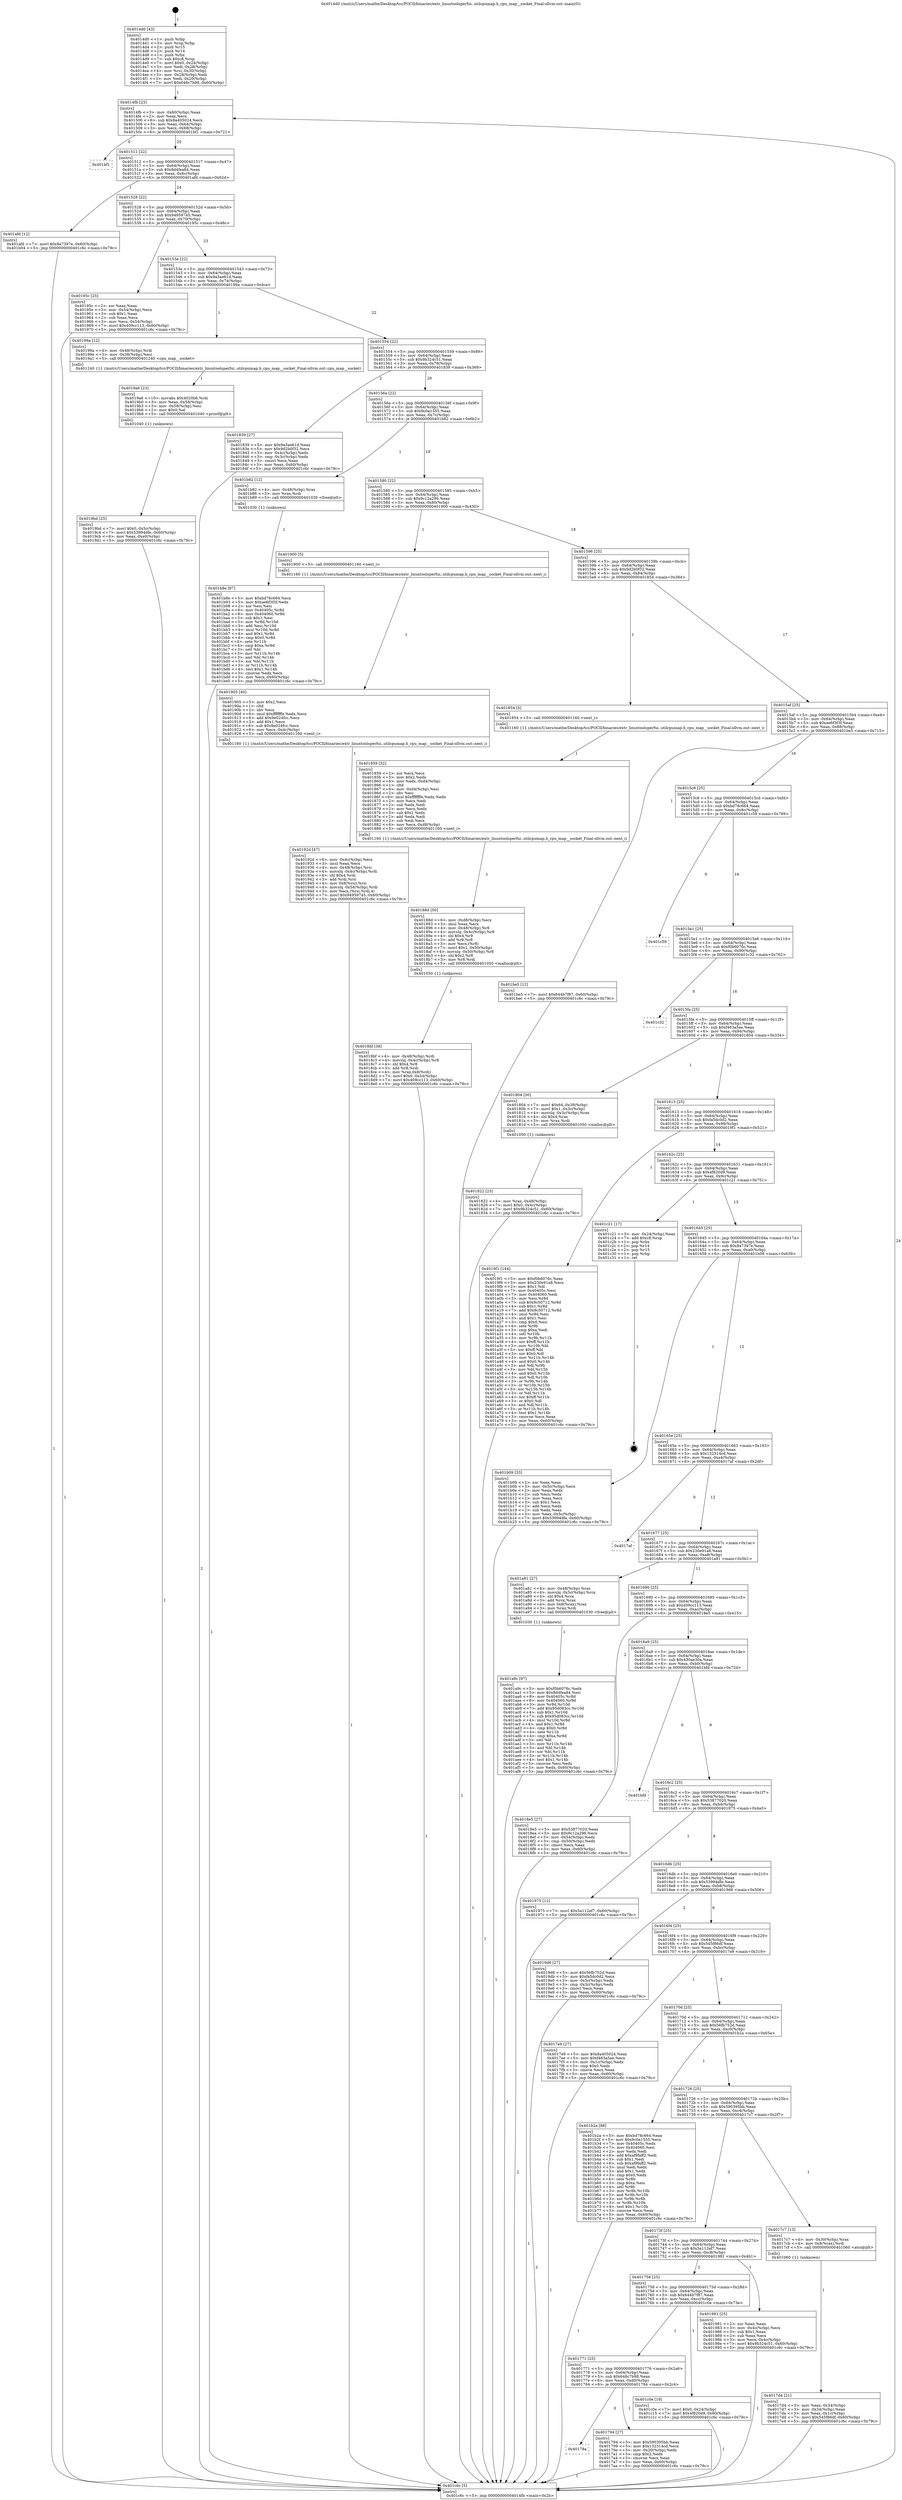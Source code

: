 digraph "0x4014d0" {
  label = "0x4014d0 (/mnt/c/Users/mathe/Desktop/tcc/POCII/binaries/extr_linuxtoolsperfui..utilcpumap.h_cpu_map__socket_Final-ollvm.out::main(0))"
  labelloc = "t"
  node[shape=record]

  Entry [label="",width=0.3,height=0.3,shape=circle,fillcolor=black,style=filled]
  "0x4014fb" [label="{
     0x4014fb [23]\l
     | [instrs]\l
     &nbsp;&nbsp;0x4014fb \<+3\>: mov -0x60(%rbp),%eax\l
     &nbsp;&nbsp;0x4014fe \<+2\>: mov %eax,%ecx\l
     &nbsp;&nbsp;0x401500 \<+6\>: sub $0x8a405024,%ecx\l
     &nbsp;&nbsp;0x401506 \<+3\>: mov %eax,-0x64(%rbp)\l
     &nbsp;&nbsp;0x401509 \<+3\>: mov %ecx,-0x68(%rbp)\l
     &nbsp;&nbsp;0x40150c \<+6\>: je 0000000000401bf1 \<main+0x721\>\l
  }"]
  "0x401bf1" [label="{
     0x401bf1\l
  }", style=dashed]
  "0x401512" [label="{
     0x401512 [22]\l
     | [instrs]\l
     &nbsp;&nbsp;0x401512 \<+5\>: jmp 0000000000401517 \<main+0x47\>\l
     &nbsp;&nbsp;0x401517 \<+3\>: mov -0x64(%rbp),%eax\l
     &nbsp;&nbsp;0x40151a \<+5\>: sub $0x8d4fea84,%eax\l
     &nbsp;&nbsp;0x40151f \<+3\>: mov %eax,-0x6c(%rbp)\l
     &nbsp;&nbsp;0x401522 \<+6\>: je 0000000000401afd \<main+0x62d\>\l
  }"]
  Exit [label="",width=0.3,height=0.3,shape=circle,fillcolor=black,style=filled,peripheries=2]
  "0x401afd" [label="{
     0x401afd [12]\l
     | [instrs]\l
     &nbsp;&nbsp;0x401afd \<+7\>: movl $0x8a7397e,-0x60(%rbp)\l
     &nbsp;&nbsp;0x401b04 \<+5\>: jmp 0000000000401c6c \<main+0x79c\>\l
  }"]
  "0x401528" [label="{
     0x401528 [22]\l
     | [instrs]\l
     &nbsp;&nbsp;0x401528 \<+5\>: jmp 000000000040152d \<main+0x5d\>\l
     &nbsp;&nbsp;0x40152d \<+3\>: mov -0x64(%rbp),%eax\l
     &nbsp;&nbsp;0x401530 \<+5\>: sub $0x94959745,%eax\l
     &nbsp;&nbsp;0x401535 \<+3\>: mov %eax,-0x70(%rbp)\l
     &nbsp;&nbsp;0x401538 \<+6\>: je 000000000040195c \<main+0x48c\>\l
  }"]
  "0x401b8e" [label="{
     0x401b8e [87]\l
     | [instrs]\l
     &nbsp;&nbsp;0x401b8e \<+5\>: mov $0xbd78c664,%ecx\l
     &nbsp;&nbsp;0x401b93 \<+5\>: mov $0xae6f3f3f,%edx\l
     &nbsp;&nbsp;0x401b98 \<+2\>: xor %esi,%esi\l
     &nbsp;&nbsp;0x401b9a \<+8\>: mov 0x40405c,%r8d\l
     &nbsp;&nbsp;0x401ba2 \<+8\>: mov 0x404060,%r9d\l
     &nbsp;&nbsp;0x401baa \<+3\>: sub $0x1,%esi\l
     &nbsp;&nbsp;0x401bad \<+3\>: mov %r8d,%r10d\l
     &nbsp;&nbsp;0x401bb0 \<+3\>: add %esi,%r10d\l
     &nbsp;&nbsp;0x401bb3 \<+4\>: imul %r10d,%r8d\l
     &nbsp;&nbsp;0x401bb7 \<+4\>: and $0x1,%r8d\l
     &nbsp;&nbsp;0x401bbb \<+4\>: cmp $0x0,%r8d\l
     &nbsp;&nbsp;0x401bbf \<+4\>: sete %r11b\l
     &nbsp;&nbsp;0x401bc3 \<+4\>: cmp $0xa,%r9d\l
     &nbsp;&nbsp;0x401bc7 \<+3\>: setl %bl\l
     &nbsp;&nbsp;0x401bca \<+3\>: mov %r11b,%r14b\l
     &nbsp;&nbsp;0x401bcd \<+3\>: and %bl,%r14b\l
     &nbsp;&nbsp;0x401bd0 \<+3\>: xor %bl,%r11b\l
     &nbsp;&nbsp;0x401bd3 \<+3\>: or %r11b,%r14b\l
     &nbsp;&nbsp;0x401bd6 \<+4\>: test $0x1,%r14b\l
     &nbsp;&nbsp;0x401bda \<+3\>: cmovne %edx,%ecx\l
     &nbsp;&nbsp;0x401bdd \<+3\>: mov %ecx,-0x60(%rbp)\l
     &nbsp;&nbsp;0x401be0 \<+5\>: jmp 0000000000401c6c \<main+0x79c\>\l
  }"]
  "0x40195c" [label="{
     0x40195c [25]\l
     | [instrs]\l
     &nbsp;&nbsp;0x40195c \<+2\>: xor %eax,%eax\l
     &nbsp;&nbsp;0x40195e \<+3\>: mov -0x54(%rbp),%ecx\l
     &nbsp;&nbsp;0x401961 \<+3\>: sub $0x1,%eax\l
     &nbsp;&nbsp;0x401964 \<+2\>: sub %eax,%ecx\l
     &nbsp;&nbsp;0x401966 \<+3\>: mov %ecx,-0x54(%rbp)\l
     &nbsp;&nbsp;0x401969 \<+7\>: movl $0x409cc113,-0x60(%rbp)\l
     &nbsp;&nbsp;0x401970 \<+5\>: jmp 0000000000401c6c \<main+0x79c\>\l
  }"]
  "0x40153e" [label="{
     0x40153e [22]\l
     | [instrs]\l
     &nbsp;&nbsp;0x40153e \<+5\>: jmp 0000000000401543 \<main+0x73\>\l
     &nbsp;&nbsp;0x401543 \<+3\>: mov -0x64(%rbp),%eax\l
     &nbsp;&nbsp;0x401546 \<+5\>: sub $0x9a3ae61d,%eax\l
     &nbsp;&nbsp;0x40154b \<+3\>: mov %eax,-0x74(%rbp)\l
     &nbsp;&nbsp;0x40154e \<+6\>: je 000000000040199a \<main+0x4ca\>\l
  }"]
  "0x401a9c" [label="{
     0x401a9c [97]\l
     | [instrs]\l
     &nbsp;&nbsp;0x401a9c \<+5\>: mov $0xf0b6076c,%edx\l
     &nbsp;&nbsp;0x401aa1 \<+5\>: mov $0x8d4fea84,%esi\l
     &nbsp;&nbsp;0x401aa6 \<+8\>: mov 0x40405c,%r8d\l
     &nbsp;&nbsp;0x401aae \<+8\>: mov 0x404060,%r9d\l
     &nbsp;&nbsp;0x401ab6 \<+3\>: mov %r8d,%r10d\l
     &nbsp;&nbsp;0x401ab9 \<+7\>: add $0x95d083cc,%r10d\l
     &nbsp;&nbsp;0x401ac0 \<+4\>: sub $0x1,%r10d\l
     &nbsp;&nbsp;0x401ac4 \<+7\>: sub $0x95d083cc,%r10d\l
     &nbsp;&nbsp;0x401acb \<+4\>: imul %r10d,%r8d\l
     &nbsp;&nbsp;0x401acf \<+4\>: and $0x1,%r8d\l
     &nbsp;&nbsp;0x401ad3 \<+4\>: cmp $0x0,%r8d\l
     &nbsp;&nbsp;0x401ad7 \<+4\>: sete %r11b\l
     &nbsp;&nbsp;0x401adb \<+4\>: cmp $0xa,%r9d\l
     &nbsp;&nbsp;0x401adf \<+3\>: setl %bl\l
     &nbsp;&nbsp;0x401ae2 \<+3\>: mov %r11b,%r14b\l
     &nbsp;&nbsp;0x401ae5 \<+3\>: and %bl,%r14b\l
     &nbsp;&nbsp;0x401ae8 \<+3\>: xor %bl,%r11b\l
     &nbsp;&nbsp;0x401aeb \<+3\>: or %r11b,%r14b\l
     &nbsp;&nbsp;0x401aee \<+4\>: test $0x1,%r14b\l
     &nbsp;&nbsp;0x401af2 \<+3\>: cmovne %esi,%edx\l
     &nbsp;&nbsp;0x401af5 \<+3\>: mov %edx,-0x60(%rbp)\l
     &nbsp;&nbsp;0x401af8 \<+5\>: jmp 0000000000401c6c \<main+0x79c\>\l
  }"]
  "0x40199a" [label="{
     0x40199a [12]\l
     | [instrs]\l
     &nbsp;&nbsp;0x40199a \<+4\>: mov -0x48(%rbp),%rdi\l
     &nbsp;&nbsp;0x40199e \<+3\>: mov -0x38(%rbp),%esi\l
     &nbsp;&nbsp;0x4019a1 \<+5\>: call 0000000000401240 \<cpu_map__socket\>\l
     | [calls]\l
     &nbsp;&nbsp;0x401240 \{1\} (/mnt/c/Users/mathe/Desktop/tcc/POCII/binaries/extr_linuxtoolsperfui..utilcpumap.h_cpu_map__socket_Final-ollvm.out::cpu_map__socket)\l
  }"]
  "0x401554" [label="{
     0x401554 [22]\l
     | [instrs]\l
     &nbsp;&nbsp;0x401554 \<+5\>: jmp 0000000000401559 \<main+0x89\>\l
     &nbsp;&nbsp;0x401559 \<+3\>: mov -0x64(%rbp),%eax\l
     &nbsp;&nbsp;0x40155c \<+5\>: sub $0x9b324c51,%eax\l
     &nbsp;&nbsp;0x401561 \<+3\>: mov %eax,-0x78(%rbp)\l
     &nbsp;&nbsp;0x401564 \<+6\>: je 0000000000401839 \<main+0x369\>\l
  }"]
  "0x4019bd" [label="{
     0x4019bd [25]\l
     | [instrs]\l
     &nbsp;&nbsp;0x4019bd \<+7\>: movl $0x0,-0x5c(%rbp)\l
     &nbsp;&nbsp;0x4019c4 \<+7\>: movl $0x53994dfe,-0x60(%rbp)\l
     &nbsp;&nbsp;0x4019cb \<+6\>: mov %eax,-0xe0(%rbp)\l
     &nbsp;&nbsp;0x4019d1 \<+5\>: jmp 0000000000401c6c \<main+0x79c\>\l
  }"]
  "0x401839" [label="{
     0x401839 [27]\l
     | [instrs]\l
     &nbsp;&nbsp;0x401839 \<+5\>: mov $0x9a3ae61d,%eax\l
     &nbsp;&nbsp;0x40183e \<+5\>: mov $0x9d2b0f32,%ecx\l
     &nbsp;&nbsp;0x401843 \<+3\>: mov -0x4c(%rbp),%edx\l
     &nbsp;&nbsp;0x401846 \<+3\>: cmp -0x3c(%rbp),%edx\l
     &nbsp;&nbsp;0x401849 \<+3\>: cmovl %ecx,%eax\l
     &nbsp;&nbsp;0x40184c \<+3\>: mov %eax,-0x60(%rbp)\l
     &nbsp;&nbsp;0x40184f \<+5\>: jmp 0000000000401c6c \<main+0x79c\>\l
  }"]
  "0x40156a" [label="{
     0x40156a [22]\l
     | [instrs]\l
     &nbsp;&nbsp;0x40156a \<+5\>: jmp 000000000040156f \<main+0x9f\>\l
     &nbsp;&nbsp;0x40156f \<+3\>: mov -0x64(%rbp),%eax\l
     &nbsp;&nbsp;0x401572 \<+5\>: sub $0x9c0a1555,%eax\l
     &nbsp;&nbsp;0x401577 \<+3\>: mov %eax,-0x7c(%rbp)\l
     &nbsp;&nbsp;0x40157a \<+6\>: je 0000000000401b82 \<main+0x6b2\>\l
  }"]
  "0x4019a6" [label="{
     0x4019a6 [23]\l
     | [instrs]\l
     &nbsp;&nbsp;0x4019a6 \<+10\>: movabs $0x4020b6,%rdi\l
     &nbsp;&nbsp;0x4019b0 \<+3\>: mov %eax,-0x58(%rbp)\l
     &nbsp;&nbsp;0x4019b3 \<+3\>: mov -0x58(%rbp),%esi\l
     &nbsp;&nbsp;0x4019b6 \<+2\>: mov $0x0,%al\l
     &nbsp;&nbsp;0x4019b8 \<+5\>: call 0000000000401040 \<printf@plt\>\l
     | [calls]\l
     &nbsp;&nbsp;0x401040 \{1\} (unknown)\l
  }"]
  "0x401b82" [label="{
     0x401b82 [12]\l
     | [instrs]\l
     &nbsp;&nbsp;0x401b82 \<+4\>: mov -0x48(%rbp),%rax\l
     &nbsp;&nbsp;0x401b86 \<+3\>: mov %rax,%rdi\l
     &nbsp;&nbsp;0x401b89 \<+5\>: call 0000000000401030 \<free@plt\>\l
     | [calls]\l
     &nbsp;&nbsp;0x401030 \{1\} (unknown)\l
  }"]
  "0x401580" [label="{
     0x401580 [22]\l
     | [instrs]\l
     &nbsp;&nbsp;0x401580 \<+5\>: jmp 0000000000401585 \<main+0xb5\>\l
     &nbsp;&nbsp;0x401585 \<+3\>: mov -0x64(%rbp),%eax\l
     &nbsp;&nbsp;0x401588 \<+5\>: sub $0x9c12a296,%eax\l
     &nbsp;&nbsp;0x40158d \<+3\>: mov %eax,-0x80(%rbp)\l
     &nbsp;&nbsp;0x401590 \<+6\>: je 0000000000401900 \<main+0x430\>\l
  }"]
  "0x40192d" [label="{
     0x40192d [47]\l
     | [instrs]\l
     &nbsp;&nbsp;0x40192d \<+6\>: mov -0xdc(%rbp),%ecx\l
     &nbsp;&nbsp;0x401933 \<+3\>: imul %eax,%ecx\l
     &nbsp;&nbsp;0x401936 \<+4\>: mov -0x48(%rbp),%rsi\l
     &nbsp;&nbsp;0x40193a \<+4\>: movslq -0x4c(%rbp),%rdi\l
     &nbsp;&nbsp;0x40193e \<+4\>: shl $0x4,%rdi\l
     &nbsp;&nbsp;0x401942 \<+3\>: add %rdi,%rsi\l
     &nbsp;&nbsp;0x401945 \<+4\>: mov 0x8(%rsi),%rsi\l
     &nbsp;&nbsp;0x401949 \<+4\>: movslq -0x54(%rbp),%rdi\l
     &nbsp;&nbsp;0x40194d \<+3\>: mov %ecx,(%rsi,%rdi,4)\l
     &nbsp;&nbsp;0x401950 \<+7\>: movl $0x94959745,-0x60(%rbp)\l
     &nbsp;&nbsp;0x401957 \<+5\>: jmp 0000000000401c6c \<main+0x79c\>\l
  }"]
  "0x401900" [label="{
     0x401900 [5]\l
     | [instrs]\l
     &nbsp;&nbsp;0x401900 \<+5\>: call 0000000000401160 \<next_i\>\l
     | [calls]\l
     &nbsp;&nbsp;0x401160 \{1\} (/mnt/c/Users/mathe/Desktop/tcc/POCII/binaries/extr_linuxtoolsperfui..utilcpumap.h_cpu_map__socket_Final-ollvm.out::next_i)\l
  }"]
  "0x401596" [label="{
     0x401596 [25]\l
     | [instrs]\l
     &nbsp;&nbsp;0x401596 \<+5\>: jmp 000000000040159b \<main+0xcb\>\l
     &nbsp;&nbsp;0x40159b \<+3\>: mov -0x64(%rbp),%eax\l
     &nbsp;&nbsp;0x40159e \<+5\>: sub $0x9d2b0f32,%eax\l
     &nbsp;&nbsp;0x4015a3 \<+6\>: mov %eax,-0x84(%rbp)\l
     &nbsp;&nbsp;0x4015a9 \<+6\>: je 0000000000401854 \<main+0x384\>\l
  }"]
  "0x401905" [label="{
     0x401905 [40]\l
     | [instrs]\l
     &nbsp;&nbsp;0x401905 \<+5\>: mov $0x2,%ecx\l
     &nbsp;&nbsp;0x40190a \<+1\>: cltd\l
     &nbsp;&nbsp;0x40190b \<+2\>: idiv %ecx\l
     &nbsp;&nbsp;0x40190d \<+6\>: imul $0xfffffffe,%edx,%ecx\l
     &nbsp;&nbsp;0x401913 \<+6\>: add $0x9e024fcc,%ecx\l
     &nbsp;&nbsp;0x401919 \<+3\>: add $0x1,%ecx\l
     &nbsp;&nbsp;0x40191c \<+6\>: sub $0x9e024fcc,%ecx\l
     &nbsp;&nbsp;0x401922 \<+6\>: mov %ecx,-0xdc(%rbp)\l
     &nbsp;&nbsp;0x401928 \<+5\>: call 0000000000401160 \<next_i\>\l
     | [calls]\l
     &nbsp;&nbsp;0x401160 \{1\} (/mnt/c/Users/mathe/Desktop/tcc/POCII/binaries/extr_linuxtoolsperfui..utilcpumap.h_cpu_map__socket_Final-ollvm.out::next_i)\l
  }"]
  "0x401854" [label="{
     0x401854 [5]\l
     | [instrs]\l
     &nbsp;&nbsp;0x401854 \<+5\>: call 0000000000401160 \<next_i\>\l
     | [calls]\l
     &nbsp;&nbsp;0x401160 \{1\} (/mnt/c/Users/mathe/Desktop/tcc/POCII/binaries/extr_linuxtoolsperfui..utilcpumap.h_cpu_map__socket_Final-ollvm.out::next_i)\l
  }"]
  "0x4015af" [label="{
     0x4015af [25]\l
     | [instrs]\l
     &nbsp;&nbsp;0x4015af \<+5\>: jmp 00000000004015b4 \<main+0xe4\>\l
     &nbsp;&nbsp;0x4015b4 \<+3\>: mov -0x64(%rbp),%eax\l
     &nbsp;&nbsp;0x4015b7 \<+5\>: sub $0xae6f3f3f,%eax\l
     &nbsp;&nbsp;0x4015bc \<+6\>: mov %eax,-0x88(%rbp)\l
     &nbsp;&nbsp;0x4015c2 \<+6\>: je 0000000000401be5 \<main+0x715\>\l
  }"]
  "0x4018bf" [label="{
     0x4018bf [38]\l
     | [instrs]\l
     &nbsp;&nbsp;0x4018bf \<+4\>: mov -0x48(%rbp),%rdi\l
     &nbsp;&nbsp;0x4018c3 \<+4\>: movslq -0x4c(%rbp),%r8\l
     &nbsp;&nbsp;0x4018c7 \<+4\>: shl $0x4,%r8\l
     &nbsp;&nbsp;0x4018cb \<+3\>: add %r8,%rdi\l
     &nbsp;&nbsp;0x4018ce \<+4\>: mov %rax,0x8(%rdi)\l
     &nbsp;&nbsp;0x4018d2 \<+7\>: movl $0x0,-0x54(%rbp)\l
     &nbsp;&nbsp;0x4018d9 \<+7\>: movl $0x409cc113,-0x60(%rbp)\l
     &nbsp;&nbsp;0x4018e0 \<+5\>: jmp 0000000000401c6c \<main+0x79c\>\l
  }"]
  "0x401be5" [label="{
     0x401be5 [12]\l
     | [instrs]\l
     &nbsp;&nbsp;0x401be5 \<+7\>: movl $0x644b7f87,-0x60(%rbp)\l
     &nbsp;&nbsp;0x401bec \<+5\>: jmp 0000000000401c6c \<main+0x79c\>\l
  }"]
  "0x4015c8" [label="{
     0x4015c8 [25]\l
     | [instrs]\l
     &nbsp;&nbsp;0x4015c8 \<+5\>: jmp 00000000004015cd \<main+0xfd\>\l
     &nbsp;&nbsp;0x4015cd \<+3\>: mov -0x64(%rbp),%eax\l
     &nbsp;&nbsp;0x4015d0 \<+5\>: sub $0xbd78c664,%eax\l
     &nbsp;&nbsp;0x4015d5 \<+6\>: mov %eax,-0x8c(%rbp)\l
     &nbsp;&nbsp;0x4015db \<+6\>: je 0000000000401c59 \<main+0x789\>\l
  }"]
  "0x40188d" [label="{
     0x40188d [50]\l
     | [instrs]\l
     &nbsp;&nbsp;0x40188d \<+6\>: mov -0xd8(%rbp),%ecx\l
     &nbsp;&nbsp;0x401893 \<+3\>: imul %eax,%ecx\l
     &nbsp;&nbsp;0x401896 \<+4\>: mov -0x48(%rbp),%r8\l
     &nbsp;&nbsp;0x40189a \<+4\>: movslq -0x4c(%rbp),%r9\l
     &nbsp;&nbsp;0x40189e \<+4\>: shl $0x4,%r9\l
     &nbsp;&nbsp;0x4018a2 \<+3\>: add %r9,%r8\l
     &nbsp;&nbsp;0x4018a5 \<+3\>: mov %ecx,(%r8)\l
     &nbsp;&nbsp;0x4018a8 \<+7\>: movl $0x1,-0x50(%rbp)\l
     &nbsp;&nbsp;0x4018af \<+4\>: movslq -0x50(%rbp),%r8\l
     &nbsp;&nbsp;0x4018b3 \<+4\>: shl $0x2,%r8\l
     &nbsp;&nbsp;0x4018b7 \<+3\>: mov %r8,%rdi\l
     &nbsp;&nbsp;0x4018ba \<+5\>: call 0000000000401050 \<malloc@plt\>\l
     | [calls]\l
     &nbsp;&nbsp;0x401050 \{1\} (unknown)\l
  }"]
  "0x401c59" [label="{
     0x401c59\l
  }", style=dashed]
  "0x4015e1" [label="{
     0x4015e1 [25]\l
     | [instrs]\l
     &nbsp;&nbsp;0x4015e1 \<+5\>: jmp 00000000004015e6 \<main+0x116\>\l
     &nbsp;&nbsp;0x4015e6 \<+3\>: mov -0x64(%rbp),%eax\l
     &nbsp;&nbsp;0x4015e9 \<+5\>: sub $0xf0b6076c,%eax\l
     &nbsp;&nbsp;0x4015ee \<+6\>: mov %eax,-0x90(%rbp)\l
     &nbsp;&nbsp;0x4015f4 \<+6\>: je 0000000000401c32 \<main+0x762\>\l
  }"]
  "0x401859" [label="{
     0x401859 [52]\l
     | [instrs]\l
     &nbsp;&nbsp;0x401859 \<+2\>: xor %ecx,%ecx\l
     &nbsp;&nbsp;0x40185b \<+5\>: mov $0x2,%edx\l
     &nbsp;&nbsp;0x401860 \<+6\>: mov %edx,-0xd4(%rbp)\l
     &nbsp;&nbsp;0x401866 \<+1\>: cltd\l
     &nbsp;&nbsp;0x401867 \<+6\>: mov -0xd4(%rbp),%esi\l
     &nbsp;&nbsp;0x40186d \<+2\>: idiv %esi\l
     &nbsp;&nbsp;0x40186f \<+6\>: imul $0xfffffffe,%edx,%edx\l
     &nbsp;&nbsp;0x401875 \<+2\>: mov %ecx,%edi\l
     &nbsp;&nbsp;0x401877 \<+2\>: sub %edx,%edi\l
     &nbsp;&nbsp;0x401879 \<+2\>: mov %ecx,%edx\l
     &nbsp;&nbsp;0x40187b \<+3\>: sub $0x1,%edx\l
     &nbsp;&nbsp;0x40187e \<+2\>: add %edx,%edi\l
     &nbsp;&nbsp;0x401880 \<+2\>: sub %edi,%ecx\l
     &nbsp;&nbsp;0x401882 \<+6\>: mov %ecx,-0xd8(%rbp)\l
     &nbsp;&nbsp;0x401888 \<+5\>: call 0000000000401160 \<next_i\>\l
     | [calls]\l
     &nbsp;&nbsp;0x401160 \{1\} (/mnt/c/Users/mathe/Desktop/tcc/POCII/binaries/extr_linuxtoolsperfui..utilcpumap.h_cpu_map__socket_Final-ollvm.out::next_i)\l
  }"]
  "0x401c32" [label="{
     0x401c32\l
  }", style=dashed]
  "0x4015fa" [label="{
     0x4015fa [25]\l
     | [instrs]\l
     &nbsp;&nbsp;0x4015fa \<+5\>: jmp 00000000004015ff \<main+0x12f\>\l
     &nbsp;&nbsp;0x4015ff \<+3\>: mov -0x64(%rbp),%eax\l
     &nbsp;&nbsp;0x401602 \<+5\>: sub $0xf463a5ae,%eax\l
     &nbsp;&nbsp;0x401607 \<+6\>: mov %eax,-0x94(%rbp)\l
     &nbsp;&nbsp;0x40160d \<+6\>: je 0000000000401804 \<main+0x334\>\l
  }"]
  "0x401822" [label="{
     0x401822 [23]\l
     | [instrs]\l
     &nbsp;&nbsp;0x401822 \<+4\>: mov %rax,-0x48(%rbp)\l
     &nbsp;&nbsp;0x401826 \<+7\>: movl $0x0,-0x4c(%rbp)\l
     &nbsp;&nbsp;0x40182d \<+7\>: movl $0x9b324c51,-0x60(%rbp)\l
     &nbsp;&nbsp;0x401834 \<+5\>: jmp 0000000000401c6c \<main+0x79c\>\l
  }"]
  "0x401804" [label="{
     0x401804 [30]\l
     | [instrs]\l
     &nbsp;&nbsp;0x401804 \<+7\>: movl $0x64,-0x38(%rbp)\l
     &nbsp;&nbsp;0x40180b \<+7\>: movl $0x1,-0x3c(%rbp)\l
     &nbsp;&nbsp;0x401812 \<+4\>: movslq -0x3c(%rbp),%rax\l
     &nbsp;&nbsp;0x401816 \<+4\>: shl $0x4,%rax\l
     &nbsp;&nbsp;0x40181a \<+3\>: mov %rax,%rdi\l
     &nbsp;&nbsp;0x40181d \<+5\>: call 0000000000401050 \<malloc@plt\>\l
     | [calls]\l
     &nbsp;&nbsp;0x401050 \{1\} (unknown)\l
  }"]
  "0x401613" [label="{
     0x401613 [25]\l
     | [instrs]\l
     &nbsp;&nbsp;0x401613 \<+5\>: jmp 0000000000401618 \<main+0x148\>\l
     &nbsp;&nbsp;0x401618 \<+3\>: mov -0x64(%rbp),%eax\l
     &nbsp;&nbsp;0x40161b \<+5\>: sub $0xfa5dc0d2,%eax\l
     &nbsp;&nbsp;0x401620 \<+6\>: mov %eax,-0x98(%rbp)\l
     &nbsp;&nbsp;0x401626 \<+6\>: je 00000000004019f1 \<main+0x521\>\l
  }"]
  "0x4017d4" [label="{
     0x4017d4 [21]\l
     | [instrs]\l
     &nbsp;&nbsp;0x4017d4 \<+3\>: mov %eax,-0x34(%rbp)\l
     &nbsp;&nbsp;0x4017d7 \<+3\>: mov -0x34(%rbp),%eax\l
     &nbsp;&nbsp;0x4017da \<+3\>: mov %eax,-0x1c(%rbp)\l
     &nbsp;&nbsp;0x4017dd \<+7\>: movl $0x545f86df,-0x60(%rbp)\l
     &nbsp;&nbsp;0x4017e4 \<+5\>: jmp 0000000000401c6c \<main+0x79c\>\l
  }"]
  "0x4019f1" [label="{
     0x4019f1 [144]\l
     | [instrs]\l
     &nbsp;&nbsp;0x4019f1 \<+5\>: mov $0xf0b6076c,%eax\l
     &nbsp;&nbsp;0x4019f6 \<+5\>: mov $0x230e91a8,%ecx\l
     &nbsp;&nbsp;0x4019fb \<+2\>: mov $0x1,%dl\l
     &nbsp;&nbsp;0x4019fd \<+7\>: mov 0x40405c,%esi\l
     &nbsp;&nbsp;0x401a04 \<+7\>: mov 0x404060,%edi\l
     &nbsp;&nbsp;0x401a0b \<+3\>: mov %esi,%r8d\l
     &nbsp;&nbsp;0x401a0e \<+7\>: sub $0x9c50712,%r8d\l
     &nbsp;&nbsp;0x401a15 \<+4\>: sub $0x1,%r8d\l
     &nbsp;&nbsp;0x401a19 \<+7\>: add $0x9c50712,%r8d\l
     &nbsp;&nbsp;0x401a20 \<+4\>: imul %r8d,%esi\l
     &nbsp;&nbsp;0x401a24 \<+3\>: and $0x1,%esi\l
     &nbsp;&nbsp;0x401a27 \<+3\>: cmp $0x0,%esi\l
     &nbsp;&nbsp;0x401a2a \<+4\>: sete %r9b\l
     &nbsp;&nbsp;0x401a2e \<+3\>: cmp $0xa,%edi\l
     &nbsp;&nbsp;0x401a31 \<+4\>: setl %r10b\l
     &nbsp;&nbsp;0x401a35 \<+3\>: mov %r9b,%r11b\l
     &nbsp;&nbsp;0x401a38 \<+4\>: xor $0xff,%r11b\l
     &nbsp;&nbsp;0x401a3c \<+3\>: mov %r10b,%bl\l
     &nbsp;&nbsp;0x401a3f \<+3\>: xor $0xff,%bl\l
     &nbsp;&nbsp;0x401a42 \<+3\>: xor $0x0,%dl\l
     &nbsp;&nbsp;0x401a45 \<+3\>: mov %r11b,%r14b\l
     &nbsp;&nbsp;0x401a48 \<+4\>: and $0x0,%r14b\l
     &nbsp;&nbsp;0x401a4c \<+3\>: and %dl,%r9b\l
     &nbsp;&nbsp;0x401a4f \<+3\>: mov %bl,%r15b\l
     &nbsp;&nbsp;0x401a52 \<+4\>: and $0x0,%r15b\l
     &nbsp;&nbsp;0x401a56 \<+3\>: and %dl,%r10b\l
     &nbsp;&nbsp;0x401a59 \<+3\>: or %r9b,%r14b\l
     &nbsp;&nbsp;0x401a5c \<+3\>: or %r10b,%r15b\l
     &nbsp;&nbsp;0x401a5f \<+3\>: xor %r15b,%r14b\l
     &nbsp;&nbsp;0x401a62 \<+3\>: or %bl,%r11b\l
     &nbsp;&nbsp;0x401a65 \<+4\>: xor $0xff,%r11b\l
     &nbsp;&nbsp;0x401a69 \<+3\>: or $0x0,%dl\l
     &nbsp;&nbsp;0x401a6c \<+3\>: and %dl,%r11b\l
     &nbsp;&nbsp;0x401a6f \<+3\>: or %r11b,%r14b\l
     &nbsp;&nbsp;0x401a72 \<+4\>: test $0x1,%r14b\l
     &nbsp;&nbsp;0x401a76 \<+3\>: cmovne %ecx,%eax\l
     &nbsp;&nbsp;0x401a79 \<+3\>: mov %eax,-0x60(%rbp)\l
     &nbsp;&nbsp;0x401a7c \<+5\>: jmp 0000000000401c6c \<main+0x79c\>\l
  }"]
  "0x40162c" [label="{
     0x40162c [25]\l
     | [instrs]\l
     &nbsp;&nbsp;0x40162c \<+5\>: jmp 0000000000401631 \<main+0x161\>\l
     &nbsp;&nbsp;0x401631 \<+3\>: mov -0x64(%rbp),%eax\l
     &nbsp;&nbsp;0x401634 \<+5\>: sub $0x4f820d9,%eax\l
     &nbsp;&nbsp;0x401639 \<+6\>: mov %eax,-0x9c(%rbp)\l
     &nbsp;&nbsp;0x40163f \<+6\>: je 0000000000401c21 \<main+0x751\>\l
  }"]
  "0x4014d0" [label="{
     0x4014d0 [43]\l
     | [instrs]\l
     &nbsp;&nbsp;0x4014d0 \<+1\>: push %rbp\l
     &nbsp;&nbsp;0x4014d1 \<+3\>: mov %rsp,%rbp\l
     &nbsp;&nbsp;0x4014d4 \<+2\>: push %r15\l
     &nbsp;&nbsp;0x4014d6 \<+2\>: push %r14\l
     &nbsp;&nbsp;0x4014d8 \<+1\>: push %rbx\l
     &nbsp;&nbsp;0x4014d9 \<+7\>: sub $0xc8,%rsp\l
     &nbsp;&nbsp;0x4014e0 \<+7\>: movl $0x0,-0x24(%rbp)\l
     &nbsp;&nbsp;0x4014e7 \<+3\>: mov %edi,-0x28(%rbp)\l
     &nbsp;&nbsp;0x4014ea \<+4\>: mov %rsi,-0x30(%rbp)\l
     &nbsp;&nbsp;0x4014ee \<+3\>: mov -0x28(%rbp),%edi\l
     &nbsp;&nbsp;0x4014f1 \<+3\>: mov %edi,-0x20(%rbp)\l
     &nbsp;&nbsp;0x4014f4 \<+7\>: movl $0x648c7b98,-0x60(%rbp)\l
  }"]
  "0x401c21" [label="{
     0x401c21 [17]\l
     | [instrs]\l
     &nbsp;&nbsp;0x401c21 \<+3\>: mov -0x24(%rbp),%eax\l
     &nbsp;&nbsp;0x401c24 \<+7\>: add $0xc8,%rsp\l
     &nbsp;&nbsp;0x401c2b \<+1\>: pop %rbx\l
     &nbsp;&nbsp;0x401c2c \<+2\>: pop %r14\l
     &nbsp;&nbsp;0x401c2e \<+2\>: pop %r15\l
     &nbsp;&nbsp;0x401c30 \<+1\>: pop %rbp\l
     &nbsp;&nbsp;0x401c31 \<+1\>: ret\l
  }"]
  "0x401645" [label="{
     0x401645 [25]\l
     | [instrs]\l
     &nbsp;&nbsp;0x401645 \<+5\>: jmp 000000000040164a \<main+0x17a\>\l
     &nbsp;&nbsp;0x40164a \<+3\>: mov -0x64(%rbp),%eax\l
     &nbsp;&nbsp;0x40164d \<+5\>: sub $0x8a7397e,%eax\l
     &nbsp;&nbsp;0x401652 \<+6\>: mov %eax,-0xa0(%rbp)\l
     &nbsp;&nbsp;0x401658 \<+6\>: je 0000000000401b09 \<main+0x639\>\l
  }"]
  "0x401c6c" [label="{
     0x401c6c [5]\l
     | [instrs]\l
     &nbsp;&nbsp;0x401c6c \<+5\>: jmp 00000000004014fb \<main+0x2b\>\l
  }"]
  "0x401b09" [label="{
     0x401b09 [33]\l
     | [instrs]\l
     &nbsp;&nbsp;0x401b09 \<+2\>: xor %eax,%eax\l
     &nbsp;&nbsp;0x401b0b \<+3\>: mov -0x5c(%rbp),%ecx\l
     &nbsp;&nbsp;0x401b0e \<+2\>: mov %eax,%edx\l
     &nbsp;&nbsp;0x401b10 \<+2\>: sub %ecx,%edx\l
     &nbsp;&nbsp;0x401b12 \<+2\>: mov %eax,%ecx\l
     &nbsp;&nbsp;0x401b14 \<+3\>: sub $0x1,%ecx\l
     &nbsp;&nbsp;0x401b17 \<+2\>: add %ecx,%edx\l
     &nbsp;&nbsp;0x401b19 \<+2\>: sub %edx,%eax\l
     &nbsp;&nbsp;0x401b1b \<+3\>: mov %eax,-0x5c(%rbp)\l
     &nbsp;&nbsp;0x401b1e \<+7\>: movl $0x53994dfe,-0x60(%rbp)\l
     &nbsp;&nbsp;0x401b25 \<+5\>: jmp 0000000000401c6c \<main+0x79c\>\l
  }"]
  "0x40165e" [label="{
     0x40165e [25]\l
     | [instrs]\l
     &nbsp;&nbsp;0x40165e \<+5\>: jmp 0000000000401663 \<main+0x193\>\l
     &nbsp;&nbsp;0x401663 \<+3\>: mov -0x64(%rbp),%eax\l
     &nbsp;&nbsp;0x401666 \<+5\>: sub $0x132314cd,%eax\l
     &nbsp;&nbsp;0x40166b \<+6\>: mov %eax,-0xa4(%rbp)\l
     &nbsp;&nbsp;0x401671 \<+6\>: je 00000000004017af \<main+0x2df\>\l
  }"]
  "0x40178a" [label="{
     0x40178a\l
  }", style=dashed]
  "0x4017af" [label="{
     0x4017af\l
  }", style=dashed]
  "0x401677" [label="{
     0x401677 [25]\l
     | [instrs]\l
     &nbsp;&nbsp;0x401677 \<+5\>: jmp 000000000040167c \<main+0x1ac\>\l
     &nbsp;&nbsp;0x40167c \<+3\>: mov -0x64(%rbp),%eax\l
     &nbsp;&nbsp;0x40167f \<+5\>: sub $0x230e91a8,%eax\l
     &nbsp;&nbsp;0x401684 \<+6\>: mov %eax,-0xa8(%rbp)\l
     &nbsp;&nbsp;0x40168a \<+6\>: je 0000000000401a81 \<main+0x5b1\>\l
  }"]
  "0x401794" [label="{
     0x401794 [27]\l
     | [instrs]\l
     &nbsp;&nbsp;0x401794 \<+5\>: mov $0x590395bb,%eax\l
     &nbsp;&nbsp;0x401799 \<+5\>: mov $0x132314cd,%ecx\l
     &nbsp;&nbsp;0x40179e \<+3\>: mov -0x20(%rbp),%edx\l
     &nbsp;&nbsp;0x4017a1 \<+3\>: cmp $0x2,%edx\l
     &nbsp;&nbsp;0x4017a4 \<+3\>: cmovne %ecx,%eax\l
     &nbsp;&nbsp;0x4017a7 \<+3\>: mov %eax,-0x60(%rbp)\l
     &nbsp;&nbsp;0x4017aa \<+5\>: jmp 0000000000401c6c \<main+0x79c\>\l
  }"]
  "0x401a81" [label="{
     0x401a81 [27]\l
     | [instrs]\l
     &nbsp;&nbsp;0x401a81 \<+4\>: mov -0x48(%rbp),%rax\l
     &nbsp;&nbsp;0x401a85 \<+4\>: movslq -0x5c(%rbp),%rcx\l
     &nbsp;&nbsp;0x401a89 \<+4\>: shl $0x4,%rcx\l
     &nbsp;&nbsp;0x401a8d \<+3\>: add %rcx,%rax\l
     &nbsp;&nbsp;0x401a90 \<+4\>: mov 0x8(%rax),%rax\l
     &nbsp;&nbsp;0x401a94 \<+3\>: mov %rax,%rdi\l
     &nbsp;&nbsp;0x401a97 \<+5\>: call 0000000000401030 \<free@plt\>\l
     | [calls]\l
     &nbsp;&nbsp;0x401030 \{1\} (unknown)\l
  }"]
  "0x401690" [label="{
     0x401690 [25]\l
     | [instrs]\l
     &nbsp;&nbsp;0x401690 \<+5\>: jmp 0000000000401695 \<main+0x1c5\>\l
     &nbsp;&nbsp;0x401695 \<+3\>: mov -0x64(%rbp),%eax\l
     &nbsp;&nbsp;0x401698 \<+5\>: sub $0x409cc113,%eax\l
     &nbsp;&nbsp;0x40169d \<+6\>: mov %eax,-0xac(%rbp)\l
     &nbsp;&nbsp;0x4016a3 \<+6\>: je 00000000004018e5 \<main+0x415\>\l
  }"]
  "0x401771" [label="{
     0x401771 [25]\l
     | [instrs]\l
     &nbsp;&nbsp;0x401771 \<+5\>: jmp 0000000000401776 \<main+0x2a6\>\l
     &nbsp;&nbsp;0x401776 \<+3\>: mov -0x64(%rbp),%eax\l
     &nbsp;&nbsp;0x401779 \<+5\>: sub $0x648c7b98,%eax\l
     &nbsp;&nbsp;0x40177e \<+6\>: mov %eax,-0xd0(%rbp)\l
     &nbsp;&nbsp;0x401784 \<+6\>: je 0000000000401794 \<main+0x2c4\>\l
  }"]
  "0x4018e5" [label="{
     0x4018e5 [27]\l
     | [instrs]\l
     &nbsp;&nbsp;0x4018e5 \<+5\>: mov $0x53877020,%eax\l
     &nbsp;&nbsp;0x4018ea \<+5\>: mov $0x9c12a296,%ecx\l
     &nbsp;&nbsp;0x4018ef \<+3\>: mov -0x54(%rbp),%edx\l
     &nbsp;&nbsp;0x4018f2 \<+3\>: cmp -0x50(%rbp),%edx\l
     &nbsp;&nbsp;0x4018f5 \<+3\>: cmovl %ecx,%eax\l
     &nbsp;&nbsp;0x4018f8 \<+3\>: mov %eax,-0x60(%rbp)\l
     &nbsp;&nbsp;0x4018fb \<+5\>: jmp 0000000000401c6c \<main+0x79c\>\l
  }"]
  "0x4016a9" [label="{
     0x4016a9 [25]\l
     | [instrs]\l
     &nbsp;&nbsp;0x4016a9 \<+5\>: jmp 00000000004016ae \<main+0x1de\>\l
     &nbsp;&nbsp;0x4016ae \<+3\>: mov -0x64(%rbp),%eax\l
     &nbsp;&nbsp;0x4016b1 \<+5\>: sub $0x430ae30a,%eax\l
     &nbsp;&nbsp;0x4016b6 \<+6\>: mov %eax,-0xb0(%rbp)\l
     &nbsp;&nbsp;0x4016bc \<+6\>: je 0000000000401bfd \<main+0x72d\>\l
  }"]
  "0x401c0e" [label="{
     0x401c0e [19]\l
     | [instrs]\l
     &nbsp;&nbsp;0x401c0e \<+7\>: movl $0x0,-0x24(%rbp)\l
     &nbsp;&nbsp;0x401c15 \<+7\>: movl $0x4f820d9,-0x60(%rbp)\l
     &nbsp;&nbsp;0x401c1c \<+5\>: jmp 0000000000401c6c \<main+0x79c\>\l
  }"]
  "0x401bfd" [label="{
     0x401bfd\l
  }", style=dashed]
  "0x4016c2" [label="{
     0x4016c2 [25]\l
     | [instrs]\l
     &nbsp;&nbsp;0x4016c2 \<+5\>: jmp 00000000004016c7 \<main+0x1f7\>\l
     &nbsp;&nbsp;0x4016c7 \<+3\>: mov -0x64(%rbp),%eax\l
     &nbsp;&nbsp;0x4016ca \<+5\>: sub $0x53877020,%eax\l
     &nbsp;&nbsp;0x4016cf \<+6\>: mov %eax,-0xb4(%rbp)\l
     &nbsp;&nbsp;0x4016d5 \<+6\>: je 0000000000401975 \<main+0x4a5\>\l
  }"]
  "0x401758" [label="{
     0x401758 [25]\l
     | [instrs]\l
     &nbsp;&nbsp;0x401758 \<+5\>: jmp 000000000040175d \<main+0x28d\>\l
     &nbsp;&nbsp;0x40175d \<+3\>: mov -0x64(%rbp),%eax\l
     &nbsp;&nbsp;0x401760 \<+5\>: sub $0x644b7f87,%eax\l
     &nbsp;&nbsp;0x401765 \<+6\>: mov %eax,-0xcc(%rbp)\l
     &nbsp;&nbsp;0x40176b \<+6\>: je 0000000000401c0e \<main+0x73e\>\l
  }"]
  "0x401975" [label="{
     0x401975 [12]\l
     | [instrs]\l
     &nbsp;&nbsp;0x401975 \<+7\>: movl $0x5a112ef7,-0x60(%rbp)\l
     &nbsp;&nbsp;0x40197c \<+5\>: jmp 0000000000401c6c \<main+0x79c\>\l
  }"]
  "0x4016db" [label="{
     0x4016db [25]\l
     | [instrs]\l
     &nbsp;&nbsp;0x4016db \<+5\>: jmp 00000000004016e0 \<main+0x210\>\l
     &nbsp;&nbsp;0x4016e0 \<+3\>: mov -0x64(%rbp),%eax\l
     &nbsp;&nbsp;0x4016e3 \<+5\>: sub $0x53994dfe,%eax\l
     &nbsp;&nbsp;0x4016e8 \<+6\>: mov %eax,-0xb8(%rbp)\l
     &nbsp;&nbsp;0x4016ee \<+6\>: je 00000000004019d6 \<main+0x506\>\l
  }"]
  "0x401981" [label="{
     0x401981 [25]\l
     | [instrs]\l
     &nbsp;&nbsp;0x401981 \<+2\>: xor %eax,%eax\l
     &nbsp;&nbsp;0x401983 \<+3\>: mov -0x4c(%rbp),%ecx\l
     &nbsp;&nbsp;0x401986 \<+3\>: sub $0x1,%eax\l
     &nbsp;&nbsp;0x401989 \<+2\>: sub %eax,%ecx\l
     &nbsp;&nbsp;0x40198b \<+3\>: mov %ecx,-0x4c(%rbp)\l
     &nbsp;&nbsp;0x40198e \<+7\>: movl $0x9b324c51,-0x60(%rbp)\l
     &nbsp;&nbsp;0x401995 \<+5\>: jmp 0000000000401c6c \<main+0x79c\>\l
  }"]
  "0x4019d6" [label="{
     0x4019d6 [27]\l
     | [instrs]\l
     &nbsp;&nbsp;0x4019d6 \<+5\>: mov $0x56fb752d,%eax\l
     &nbsp;&nbsp;0x4019db \<+5\>: mov $0xfa5dc0d2,%ecx\l
     &nbsp;&nbsp;0x4019e0 \<+3\>: mov -0x5c(%rbp),%edx\l
     &nbsp;&nbsp;0x4019e3 \<+3\>: cmp -0x3c(%rbp),%edx\l
     &nbsp;&nbsp;0x4019e6 \<+3\>: cmovl %ecx,%eax\l
     &nbsp;&nbsp;0x4019e9 \<+3\>: mov %eax,-0x60(%rbp)\l
     &nbsp;&nbsp;0x4019ec \<+5\>: jmp 0000000000401c6c \<main+0x79c\>\l
  }"]
  "0x4016f4" [label="{
     0x4016f4 [25]\l
     | [instrs]\l
     &nbsp;&nbsp;0x4016f4 \<+5\>: jmp 00000000004016f9 \<main+0x229\>\l
     &nbsp;&nbsp;0x4016f9 \<+3\>: mov -0x64(%rbp),%eax\l
     &nbsp;&nbsp;0x4016fc \<+5\>: sub $0x545f86df,%eax\l
     &nbsp;&nbsp;0x401701 \<+6\>: mov %eax,-0xbc(%rbp)\l
     &nbsp;&nbsp;0x401707 \<+6\>: je 00000000004017e9 \<main+0x319\>\l
  }"]
  "0x40173f" [label="{
     0x40173f [25]\l
     | [instrs]\l
     &nbsp;&nbsp;0x40173f \<+5\>: jmp 0000000000401744 \<main+0x274\>\l
     &nbsp;&nbsp;0x401744 \<+3\>: mov -0x64(%rbp),%eax\l
     &nbsp;&nbsp;0x401747 \<+5\>: sub $0x5a112ef7,%eax\l
     &nbsp;&nbsp;0x40174c \<+6\>: mov %eax,-0xc8(%rbp)\l
     &nbsp;&nbsp;0x401752 \<+6\>: je 0000000000401981 \<main+0x4b1\>\l
  }"]
  "0x4017e9" [label="{
     0x4017e9 [27]\l
     | [instrs]\l
     &nbsp;&nbsp;0x4017e9 \<+5\>: mov $0x8a405024,%eax\l
     &nbsp;&nbsp;0x4017ee \<+5\>: mov $0xf463a5ae,%ecx\l
     &nbsp;&nbsp;0x4017f3 \<+3\>: mov -0x1c(%rbp),%edx\l
     &nbsp;&nbsp;0x4017f6 \<+3\>: cmp $0x0,%edx\l
     &nbsp;&nbsp;0x4017f9 \<+3\>: cmove %ecx,%eax\l
     &nbsp;&nbsp;0x4017fc \<+3\>: mov %eax,-0x60(%rbp)\l
     &nbsp;&nbsp;0x4017ff \<+5\>: jmp 0000000000401c6c \<main+0x79c\>\l
  }"]
  "0x40170d" [label="{
     0x40170d [25]\l
     | [instrs]\l
     &nbsp;&nbsp;0x40170d \<+5\>: jmp 0000000000401712 \<main+0x242\>\l
     &nbsp;&nbsp;0x401712 \<+3\>: mov -0x64(%rbp),%eax\l
     &nbsp;&nbsp;0x401715 \<+5\>: sub $0x56fb752d,%eax\l
     &nbsp;&nbsp;0x40171a \<+6\>: mov %eax,-0xc0(%rbp)\l
     &nbsp;&nbsp;0x401720 \<+6\>: je 0000000000401b2a \<main+0x65a\>\l
  }"]
  "0x4017c7" [label="{
     0x4017c7 [13]\l
     | [instrs]\l
     &nbsp;&nbsp;0x4017c7 \<+4\>: mov -0x30(%rbp),%rax\l
     &nbsp;&nbsp;0x4017cb \<+4\>: mov 0x8(%rax),%rdi\l
     &nbsp;&nbsp;0x4017cf \<+5\>: call 0000000000401060 \<atoi@plt\>\l
     | [calls]\l
     &nbsp;&nbsp;0x401060 \{1\} (unknown)\l
  }"]
  "0x401b2a" [label="{
     0x401b2a [88]\l
     | [instrs]\l
     &nbsp;&nbsp;0x401b2a \<+5\>: mov $0xbd78c664,%eax\l
     &nbsp;&nbsp;0x401b2f \<+5\>: mov $0x9c0a1555,%ecx\l
     &nbsp;&nbsp;0x401b34 \<+7\>: mov 0x40405c,%edx\l
     &nbsp;&nbsp;0x401b3b \<+7\>: mov 0x404060,%esi\l
     &nbsp;&nbsp;0x401b42 \<+2\>: mov %edx,%edi\l
     &nbsp;&nbsp;0x401b44 \<+6\>: add $0xaf9faff2,%edi\l
     &nbsp;&nbsp;0x401b4a \<+3\>: sub $0x1,%edi\l
     &nbsp;&nbsp;0x401b4d \<+6\>: sub $0xaf9faff2,%edi\l
     &nbsp;&nbsp;0x401b53 \<+3\>: imul %edi,%edx\l
     &nbsp;&nbsp;0x401b56 \<+3\>: and $0x1,%edx\l
     &nbsp;&nbsp;0x401b59 \<+3\>: cmp $0x0,%edx\l
     &nbsp;&nbsp;0x401b5c \<+4\>: sete %r8b\l
     &nbsp;&nbsp;0x401b60 \<+3\>: cmp $0xa,%esi\l
     &nbsp;&nbsp;0x401b63 \<+4\>: setl %r9b\l
     &nbsp;&nbsp;0x401b67 \<+3\>: mov %r8b,%r10b\l
     &nbsp;&nbsp;0x401b6a \<+3\>: and %r9b,%r10b\l
     &nbsp;&nbsp;0x401b6d \<+3\>: xor %r9b,%r8b\l
     &nbsp;&nbsp;0x401b70 \<+3\>: or %r8b,%r10b\l
     &nbsp;&nbsp;0x401b73 \<+4\>: test $0x1,%r10b\l
     &nbsp;&nbsp;0x401b77 \<+3\>: cmovne %ecx,%eax\l
     &nbsp;&nbsp;0x401b7a \<+3\>: mov %eax,-0x60(%rbp)\l
     &nbsp;&nbsp;0x401b7d \<+5\>: jmp 0000000000401c6c \<main+0x79c\>\l
  }"]
  "0x401726" [label="{
     0x401726 [25]\l
     | [instrs]\l
     &nbsp;&nbsp;0x401726 \<+5\>: jmp 000000000040172b \<main+0x25b\>\l
     &nbsp;&nbsp;0x40172b \<+3\>: mov -0x64(%rbp),%eax\l
     &nbsp;&nbsp;0x40172e \<+5\>: sub $0x590395bb,%eax\l
     &nbsp;&nbsp;0x401733 \<+6\>: mov %eax,-0xc4(%rbp)\l
     &nbsp;&nbsp;0x401739 \<+6\>: je 00000000004017c7 \<main+0x2f7\>\l
  }"]
  Entry -> "0x4014d0" [label=" 1"]
  "0x4014fb" -> "0x401bf1" [label=" 0"]
  "0x4014fb" -> "0x401512" [label=" 25"]
  "0x401c21" -> Exit [label=" 1"]
  "0x401512" -> "0x401afd" [label=" 1"]
  "0x401512" -> "0x401528" [label=" 24"]
  "0x401c0e" -> "0x401c6c" [label=" 1"]
  "0x401528" -> "0x40195c" [label=" 1"]
  "0x401528" -> "0x40153e" [label=" 23"]
  "0x401be5" -> "0x401c6c" [label=" 1"]
  "0x40153e" -> "0x40199a" [label=" 1"]
  "0x40153e" -> "0x401554" [label=" 22"]
  "0x401b8e" -> "0x401c6c" [label=" 1"]
  "0x401554" -> "0x401839" [label=" 2"]
  "0x401554" -> "0x40156a" [label=" 20"]
  "0x401b82" -> "0x401b8e" [label=" 1"]
  "0x40156a" -> "0x401b82" [label=" 1"]
  "0x40156a" -> "0x401580" [label=" 19"]
  "0x401b2a" -> "0x401c6c" [label=" 1"]
  "0x401580" -> "0x401900" [label=" 1"]
  "0x401580" -> "0x401596" [label=" 18"]
  "0x401b09" -> "0x401c6c" [label=" 1"]
  "0x401596" -> "0x401854" [label=" 1"]
  "0x401596" -> "0x4015af" [label=" 17"]
  "0x401afd" -> "0x401c6c" [label=" 1"]
  "0x4015af" -> "0x401be5" [label=" 1"]
  "0x4015af" -> "0x4015c8" [label=" 16"]
  "0x401a9c" -> "0x401c6c" [label=" 1"]
  "0x4015c8" -> "0x401c59" [label=" 0"]
  "0x4015c8" -> "0x4015e1" [label=" 16"]
  "0x401a81" -> "0x401a9c" [label=" 1"]
  "0x4015e1" -> "0x401c32" [label=" 0"]
  "0x4015e1" -> "0x4015fa" [label=" 16"]
  "0x4019f1" -> "0x401c6c" [label=" 1"]
  "0x4015fa" -> "0x401804" [label=" 1"]
  "0x4015fa" -> "0x401613" [label=" 15"]
  "0x4019d6" -> "0x401c6c" [label=" 2"]
  "0x401613" -> "0x4019f1" [label=" 1"]
  "0x401613" -> "0x40162c" [label=" 14"]
  "0x4019bd" -> "0x401c6c" [label=" 1"]
  "0x40162c" -> "0x401c21" [label=" 1"]
  "0x40162c" -> "0x401645" [label=" 13"]
  "0x4019a6" -> "0x4019bd" [label=" 1"]
  "0x401645" -> "0x401b09" [label=" 1"]
  "0x401645" -> "0x40165e" [label=" 12"]
  "0x40199a" -> "0x4019a6" [label=" 1"]
  "0x40165e" -> "0x4017af" [label=" 0"]
  "0x40165e" -> "0x401677" [label=" 12"]
  "0x401981" -> "0x401c6c" [label=" 1"]
  "0x401677" -> "0x401a81" [label=" 1"]
  "0x401677" -> "0x401690" [label=" 11"]
  "0x401975" -> "0x401c6c" [label=" 1"]
  "0x401690" -> "0x4018e5" [label=" 2"]
  "0x401690" -> "0x4016a9" [label=" 9"]
  "0x40192d" -> "0x401c6c" [label=" 1"]
  "0x4016a9" -> "0x401bfd" [label=" 0"]
  "0x4016a9" -> "0x4016c2" [label=" 9"]
  "0x401905" -> "0x40192d" [label=" 1"]
  "0x4016c2" -> "0x401975" [label=" 1"]
  "0x4016c2" -> "0x4016db" [label=" 8"]
  "0x4018e5" -> "0x401c6c" [label=" 2"]
  "0x4016db" -> "0x4019d6" [label=" 2"]
  "0x4016db" -> "0x4016f4" [label=" 6"]
  "0x4018bf" -> "0x401c6c" [label=" 1"]
  "0x4016f4" -> "0x4017e9" [label=" 1"]
  "0x4016f4" -> "0x40170d" [label=" 5"]
  "0x401859" -> "0x40188d" [label=" 1"]
  "0x40170d" -> "0x401b2a" [label=" 1"]
  "0x40170d" -> "0x401726" [label=" 4"]
  "0x401854" -> "0x401859" [label=" 1"]
  "0x401726" -> "0x4017c7" [label=" 1"]
  "0x401726" -> "0x40173f" [label=" 3"]
  "0x40188d" -> "0x4018bf" [label=" 1"]
  "0x40173f" -> "0x401981" [label=" 1"]
  "0x40173f" -> "0x401758" [label=" 2"]
  "0x401900" -> "0x401905" [label=" 1"]
  "0x401758" -> "0x401c0e" [label=" 1"]
  "0x401758" -> "0x401771" [label=" 1"]
  "0x40195c" -> "0x401c6c" [label=" 1"]
  "0x401771" -> "0x401794" [label=" 1"]
  "0x401771" -> "0x40178a" [label=" 0"]
  "0x401794" -> "0x401c6c" [label=" 1"]
  "0x4014d0" -> "0x4014fb" [label=" 1"]
  "0x401c6c" -> "0x4014fb" [label=" 24"]
  "0x4017c7" -> "0x4017d4" [label=" 1"]
  "0x4017d4" -> "0x401c6c" [label=" 1"]
  "0x4017e9" -> "0x401c6c" [label=" 1"]
  "0x401804" -> "0x401822" [label=" 1"]
  "0x401822" -> "0x401c6c" [label=" 1"]
  "0x401839" -> "0x401c6c" [label=" 2"]
}
